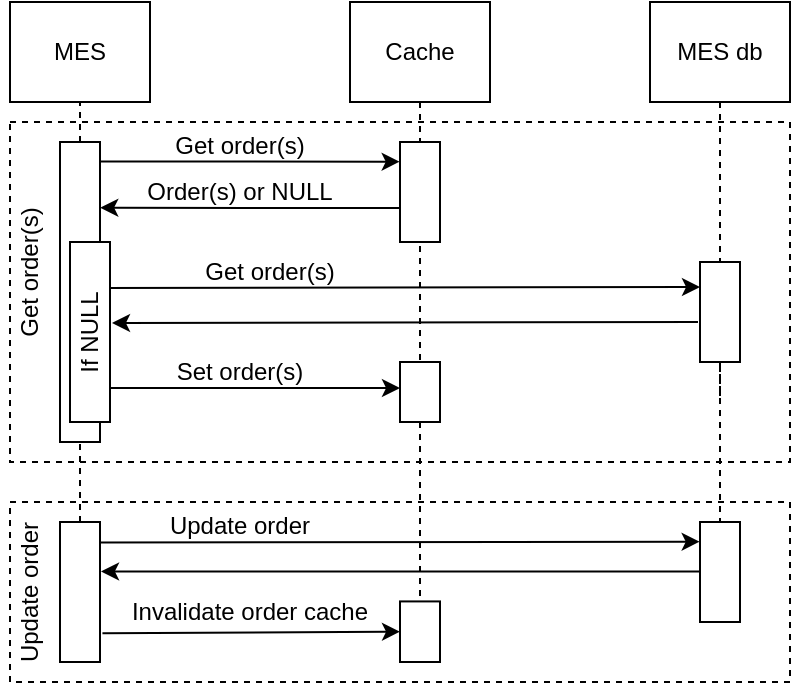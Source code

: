 <mxfile version="26.0.10">
  <diagram name="Страница — 1" id="V5RNPmWzBiY2sBLv1XoM">
    <mxGraphModel dx="781" dy="452" grid="1" gridSize="10" guides="1" tooltips="1" connect="1" arrows="1" fold="1" page="1" pageScale="1" pageWidth="827" pageHeight="1169" math="0" shadow="0">
      <root>
        <mxCell id="0" />
        <mxCell id="1" parent="0" />
        <mxCell id="EZQ-IJxky8cUHpVH1VPr-38" value="" style="rounded=0;whiteSpace=wrap;html=1;dashed=1;" vertex="1" parent="1">
          <mxGeometry x="40" y="290" width="390" height="90" as="geometry" />
        </mxCell>
        <mxCell id="EZQ-IJxky8cUHpVH1VPr-13" value="" style="rounded=0;whiteSpace=wrap;html=1;dashed=1;" vertex="1" parent="1">
          <mxGeometry x="40" y="100" width="390" height="170" as="geometry" />
        </mxCell>
        <mxCell id="V5fwdGufG5A-oWQXooKM-1" value="MES" style="rounded=0;whiteSpace=wrap;html=1;" parent="1" vertex="1">
          <mxGeometry x="40" y="40" width="70" height="50" as="geometry" />
        </mxCell>
        <mxCell id="V5fwdGufG5A-oWQXooKM-2" value="Cache" style="rounded=0;whiteSpace=wrap;html=1;" parent="1" vertex="1">
          <mxGeometry x="210" y="40" width="70" height="50" as="geometry" />
        </mxCell>
        <mxCell id="V5fwdGufG5A-oWQXooKM-3" value="" style="rounded=0;whiteSpace=wrap;html=1;" parent="1" vertex="1">
          <mxGeometry x="65" y="110" width="20" height="150" as="geometry" />
        </mxCell>
        <mxCell id="V5fwdGufG5A-oWQXooKM-4" value="" style="rounded=0;whiteSpace=wrap;html=1;" parent="1" vertex="1">
          <mxGeometry x="235" y="220" width="20" height="30" as="geometry" />
        </mxCell>
        <mxCell id="V5fwdGufG5A-oWQXooKM-5" value="" style="endArrow=none;dashed=1;html=1;rounded=0;entryX=0.5;entryY=1;entryDx=0;entryDy=0;exitX=0.5;exitY=0;exitDx=0;exitDy=0;" parent="1" source="V5fwdGufG5A-oWQXooKM-3" target="V5fwdGufG5A-oWQXooKM-1" edge="1">
          <mxGeometry width="50" height="50" relative="1" as="geometry">
            <mxPoint x="170" y="280" as="sourcePoint" />
            <mxPoint x="220" y="230" as="targetPoint" />
          </mxGeometry>
        </mxCell>
        <mxCell id="V5fwdGufG5A-oWQXooKM-6" value="" style="endArrow=none;dashed=1;html=1;rounded=0;entryX=0.5;entryY=0;entryDx=0;entryDy=0;exitX=0.5;exitY=1;exitDx=0;exitDy=0;" parent="1" source="V5fwdGufG5A-oWQXooKM-2" target="V5fwdGufG5A-oWQXooKM-4" edge="1">
          <mxGeometry width="50" height="50" relative="1" as="geometry">
            <mxPoint x="85" y="120" as="sourcePoint" />
            <mxPoint x="85" y="100" as="targetPoint" />
          </mxGeometry>
        </mxCell>
        <mxCell id="V5fwdGufG5A-oWQXooKM-9" value="MES db" style="rounded=0;whiteSpace=wrap;html=1;" parent="1" vertex="1">
          <mxGeometry x="360" y="40" width="70" height="50" as="geometry" />
        </mxCell>
        <mxCell id="V5fwdGufG5A-oWQXooKM-11" value="" style="endArrow=none;dashed=1;html=1;rounded=0;entryX=0.5;entryY=0;entryDx=0;entryDy=0;exitX=0.5;exitY=1;exitDx=0;exitDy=0;" parent="1" source="V5fwdGufG5A-oWQXooKM-9" edge="1">
          <mxGeometry width="50" height="50" relative="1" as="geometry">
            <mxPoint x="235" y="120" as="sourcePoint" />
            <mxPoint x="395" y="240" as="targetPoint" />
          </mxGeometry>
        </mxCell>
        <mxCell id="V5fwdGufG5A-oWQXooKM-17" style="edgeStyle=orthogonalEdgeStyle;rounded=0;orthogonalLoop=1;jettySize=auto;html=1;exitX=0;exitY=0.75;exitDx=0;exitDy=0;entryX=1.006;entryY=0.362;entryDx=0;entryDy=0;entryPerimeter=0;" parent="1" edge="1">
          <mxGeometry relative="1" as="geometry">
            <mxPoint x="235" y="140.5" as="sourcePoint" />
            <mxPoint x="85.12" y="142.82" as="targetPoint" />
            <Array as="points">
              <mxPoint x="235" y="143" />
              <mxPoint x="160" y="143" />
            </Array>
          </mxGeometry>
        </mxCell>
        <mxCell id="V5fwdGufG5A-oWQXooKM-15" value="" style="rounded=0;whiteSpace=wrap;html=1;" parent="1" vertex="1">
          <mxGeometry x="235" y="110" width="20" height="50" as="geometry" />
        </mxCell>
        <mxCell id="V5fwdGufG5A-oWQXooKM-16" value="" style="endArrow=classic;html=1;rounded=0;entryX=-0.008;entryY=0.197;entryDx=0;entryDy=0;entryPerimeter=0;exitX=1.021;exitY=0.065;exitDx=0;exitDy=0;exitPerimeter=0;" parent="1" source="V5fwdGufG5A-oWQXooKM-3" target="V5fwdGufG5A-oWQXooKM-15" edge="1">
          <mxGeometry width="50" height="50" relative="1" as="geometry">
            <mxPoint x="140" y="80" as="sourcePoint" />
            <mxPoint x="230" y="120" as="targetPoint" />
          </mxGeometry>
        </mxCell>
        <mxCell id="V5fwdGufG5A-oWQXooKM-50" value="" style="endArrow=none;dashed=1;html=1;rounded=0;entryX=0.5;entryY=0;entryDx=0;entryDy=0;exitX=0.5;exitY=1;exitDx=0;exitDy=0;" parent="1" source="V5fwdGufG5A-oWQXooKM-54" target="EZQ-IJxky8cUHpVH1VPr-22" edge="1">
          <mxGeometry width="50" height="50" relative="1" as="geometry">
            <mxPoint x="235" y="280" as="sourcePoint" />
            <mxPoint x="395" y="360.0" as="targetPoint" />
          </mxGeometry>
        </mxCell>
        <mxCell id="V5fwdGufG5A-oWQXooKM-53" value="" style="endArrow=classic;html=1;rounded=0;entryX=0;entryY=0.25;entryDx=0;entryDy=0;" parent="1" target="V5fwdGufG5A-oWQXooKM-54" edge="1">
          <mxGeometry width="50" height="50" relative="1" as="geometry">
            <mxPoint x="85" y="183" as="sourcePoint" />
            <mxPoint x="240" y="80" as="targetPoint" />
          </mxGeometry>
        </mxCell>
        <mxCell id="V5fwdGufG5A-oWQXooKM-54" value="" style="rounded=0;whiteSpace=wrap;html=1;" parent="1" vertex="1">
          <mxGeometry x="385" y="170" width="20" height="50" as="geometry" />
        </mxCell>
        <mxCell id="EZQ-IJxky8cUHpVH1VPr-1" value="Get order(s)" style="text;html=1;align=center;verticalAlign=middle;whiteSpace=wrap;rounded=0;" vertex="1" parent="1">
          <mxGeometry x="100" y="97" width="110" height="30" as="geometry" />
        </mxCell>
        <mxCell id="EZQ-IJxky8cUHpVH1VPr-2" value="Order(s) or NULL" style="text;html=1;align=center;verticalAlign=middle;whiteSpace=wrap;rounded=0;" vertex="1" parent="1">
          <mxGeometry x="100" y="120" width="110" height="30" as="geometry" />
        </mxCell>
        <mxCell id="EZQ-IJxky8cUHpVH1VPr-3" value="" style="endArrow=none;dashed=1;html=1;rounded=0;entryX=0.5;entryY=1;entryDx=0;entryDy=0;exitX=0.5;exitY=0;exitDx=0;exitDy=0;" edge="1" parent="1" source="EZQ-IJxky8cUHpVH1VPr-16" target="V5fwdGufG5A-oWQXooKM-3">
          <mxGeometry width="50" height="50" relative="1" as="geometry">
            <mxPoint x="75" y="420" as="sourcePoint" />
            <mxPoint x="75" y="220" as="targetPoint" />
          </mxGeometry>
        </mxCell>
        <mxCell id="EZQ-IJxky8cUHpVH1VPr-4" value="Get order(s)" style="text;html=1;align=center;verticalAlign=middle;whiteSpace=wrap;rounded=0;" vertex="1" parent="1">
          <mxGeometry x="100" y="160" width="140" height="30" as="geometry" />
        </mxCell>
        <mxCell id="EZQ-IJxky8cUHpVH1VPr-6" value="" style="endArrow=classic;html=1;rounded=0;entryX=1.05;entryY=0.45;entryDx=0;entryDy=0;entryPerimeter=0;" edge="1" parent="1" target="EZQ-IJxky8cUHpVH1VPr-11">
          <mxGeometry width="50" height="50" relative="1" as="geometry">
            <mxPoint x="384" y="200" as="sourcePoint" />
            <mxPoint x="85" y="200" as="targetPoint" />
          </mxGeometry>
        </mxCell>
        <mxCell id="EZQ-IJxky8cUHpVH1VPr-9" value="" style="endArrow=classic;html=1;rounded=0;entryX=-0.008;entryY=0.197;entryDx=0;entryDy=0;entryPerimeter=0;exitX=1.021;exitY=0.065;exitDx=0;exitDy=0;exitPerimeter=0;" edge="1" parent="1">
          <mxGeometry width="50" height="50" relative="1" as="geometry">
            <mxPoint x="85" y="233" as="sourcePoint" />
            <mxPoint x="235" y="233" as="targetPoint" />
          </mxGeometry>
        </mxCell>
        <mxCell id="EZQ-IJxky8cUHpVH1VPr-10" value="Set order(s)" style="text;html=1;align=center;verticalAlign=middle;whiteSpace=wrap;rounded=0;" vertex="1" parent="1">
          <mxGeometry x="100" y="210" width="110" height="30" as="geometry" />
        </mxCell>
        <mxCell id="EZQ-IJxky8cUHpVH1VPr-11" value="If NULL" style="rounded=0;whiteSpace=wrap;html=1;horizontal=0;" vertex="1" parent="1">
          <mxGeometry x="70" y="160" width="20" height="90" as="geometry" />
        </mxCell>
        <mxCell id="EZQ-IJxky8cUHpVH1VPr-14" value="Get order(s)" style="text;html=1;align=center;verticalAlign=middle;whiteSpace=wrap;rounded=0;rotation=-90;" vertex="1" parent="1">
          <mxGeometry y="160" width="100" height="30" as="geometry" />
        </mxCell>
        <mxCell id="EZQ-IJxky8cUHpVH1VPr-16" value="" style="rounded=0;whiteSpace=wrap;html=1;" vertex="1" parent="1">
          <mxGeometry x="65" y="300" width="20" height="70" as="geometry" />
        </mxCell>
        <mxCell id="EZQ-IJxky8cUHpVH1VPr-18" value="" style="endArrow=none;dashed=1;html=1;rounded=0;entryX=0.5;entryY=1;entryDx=0;entryDy=0;exitX=0.5;exitY=0;exitDx=0;exitDy=0;" edge="1" parent="1" source="EZQ-IJxky8cUHpVH1VPr-16">
          <mxGeometry width="50" height="50" relative="1" as="geometry">
            <mxPoint x="170" y="470" as="sourcePoint" />
            <mxPoint x="75" y="280" as="targetPoint" />
          </mxGeometry>
        </mxCell>
        <mxCell id="EZQ-IJxky8cUHpVH1VPr-23" value="" style="endArrow=classic;html=1;rounded=0;entryX=-0.008;entryY=0.197;entryDx=0;entryDy=0;entryPerimeter=0;exitX=1.02;exitY=0.147;exitDx=0;exitDy=0;exitPerimeter=0;" edge="1" parent="1" source="EZQ-IJxky8cUHpVH1VPr-16" target="EZQ-IJxky8cUHpVH1VPr-22">
          <mxGeometry width="50" height="50" relative="1" as="geometry">
            <mxPoint x="140" y="270" as="sourcePoint" />
            <mxPoint x="230" y="310" as="targetPoint" />
          </mxGeometry>
        </mxCell>
        <mxCell id="EZQ-IJxky8cUHpVH1VPr-24" value="" style="endArrow=classic;html=1;rounded=0;entryX=0;entryY=0.5;entryDx=0;entryDy=0;exitX=1.061;exitY=0.795;exitDx=0;exitDy=0;exitPerimeter=0;" edge="1" parent="1" target="EZQ-IJxky8cUHpVH1VPr-25" source="EZQ-IJxky8cUHpVH1VPr-16">
          <mxGeometry width="50" height="50" relative="1" as="geometry">
            <mxPoint x="100" y="380" as="sourcePoint" />
            <mxPoint x="240.5" y="249.71" as="targetPoint" />
          </mxGeometry>
        </mxCell>
        <mxCell id="EZQ-IJxky8cUHpVH1VPr-26" value="Update order" style="text;html=1;align=center;verticalAlign=middle;whiteSpace=wrap;rounded=0;" vertex="1" parent="1">
          <mxGeometry x="100" y="287" width="110" height="30" as="geometry" />
        </mxCell>
        <mxCell id="EZQ-IJxky8cUHpVH1VPr-28" value="Invalidate order cache" style="text;html=1;align=center;verticalAlign=middle;whiteSpace=wrap;rounded=0;" vertex="1" parent="1">
          <mxGeometry x="90" y="330" width="140" height="30" as="geometry" />
        </mxCell>
        <mxCell id="EZQ-IJxky8cUHpVH1VPr-33" value="Update order" style="text;html=1;align=center;verticalAlign=middle;whiteSpace=wrap;rounded=0;rotation=-90;" vertex="1" parent="1">
          <mxGeometry y="320" width="100" height="30" as="geometry" />
        </mxCell>
        <mxCell id="EZQ-IJxky8cUHpVH1VPr-34" value="" style="endArrow=none;dashed=1;html=1;rounded=0;entryX=0.5;entryY=0;entryDx=0;entryDy=0;exitX=0.5;exitY=1;exitDx=0;exitDy=0;" edge="1" parent="1" target="EZQ-IJxky8cUHpVH1VPr-22">
          <mxGeometry width="50" height="50" relative="1" as="geometry">
            <mxPoint x="395" y="280" as="sourcePoint" />
            <mxPoint x="395" y="430" as="targetPoint" />
          </mxGeometry>
        </mxCell>
        <mxCell id="EZQ-IJxky8cUHpVH1VPr-22" value="" style="rounded=0;whiteSpace=wrap;html=1;" vertex="1" parent="1">
          <mxGeometry x="385" y="300" width="20" height="50" as="geometry" />
        </mxCell>
        <mxCell id="EZQ-IJxky8cUHpVH1VPr-35" value="" style="endArrow=classic;html=1;rounded=0;" edge="1" parent="1">
          <mxGeometry width="50" height="50" relative="1" as="geometry">
            <mxPoint x="384.5" y="324.71" as="sourcePoint" />
            <mxPoint x="85.5" y="324.71" as="targetPoint" />
          </mxGeometry>
        </mxCell>
        <mxCell id="EZQ-IJxky8cUHpVH1VPr-36" value="" style="endArrow=none;dashed=1;html=1;rounded=0;entryX=0.5;entryY=0;entryDx=0;entryDy=0;exitX=0.5;exitY=1;exitDx=0;exitDy=0;" edge="1" parent="1" target="EZQ-IJxky8cUHpVH1VPr-25">
          <mxGeometry width="50" height="50" relative="1" as="geometry">
            <mxPoint x="245" y="280" as="sourcePoint" />
            <mxPoint x="245" y="410" as="targetPoint" />
          </mxGeometry>
        </mxCell>
        <mxCell id="EZQ-IJxky8cUHpVH1VPr-37" value="" style="endArrow=none;dashed=1;html=1;rounded=0;exitX=0.5;exitY=1;exitDx=0;exitDy=0;" edge="1" parent="1" source="V5fwdGufG5A-oWQXooKM-4" target="EZQ-IJxky8cUHpVH1VPr-25">
          <mxGeometry width="50" height="50" relative="1" as="geometry">
            <mxPoint x="245" y="250" as="sourcePoint" />
            <mxPoint x="245" y="420" as="targetPoint" />
          </mxGeometry>
        </mxCell>
        <mxCell id="EZQ-IJxky8cUHpVH1VPr-25" value="" style="rounded=0;whiteSpace=wrap;html=1;" vertex="1" parent="1">
          <mxGeometry x="235" y="339.71" width="20" height="30.29" as="geometry" />
        </mxCell>
      </root>
    </mxGraphModel>
  </diagram>
</mxfile>
